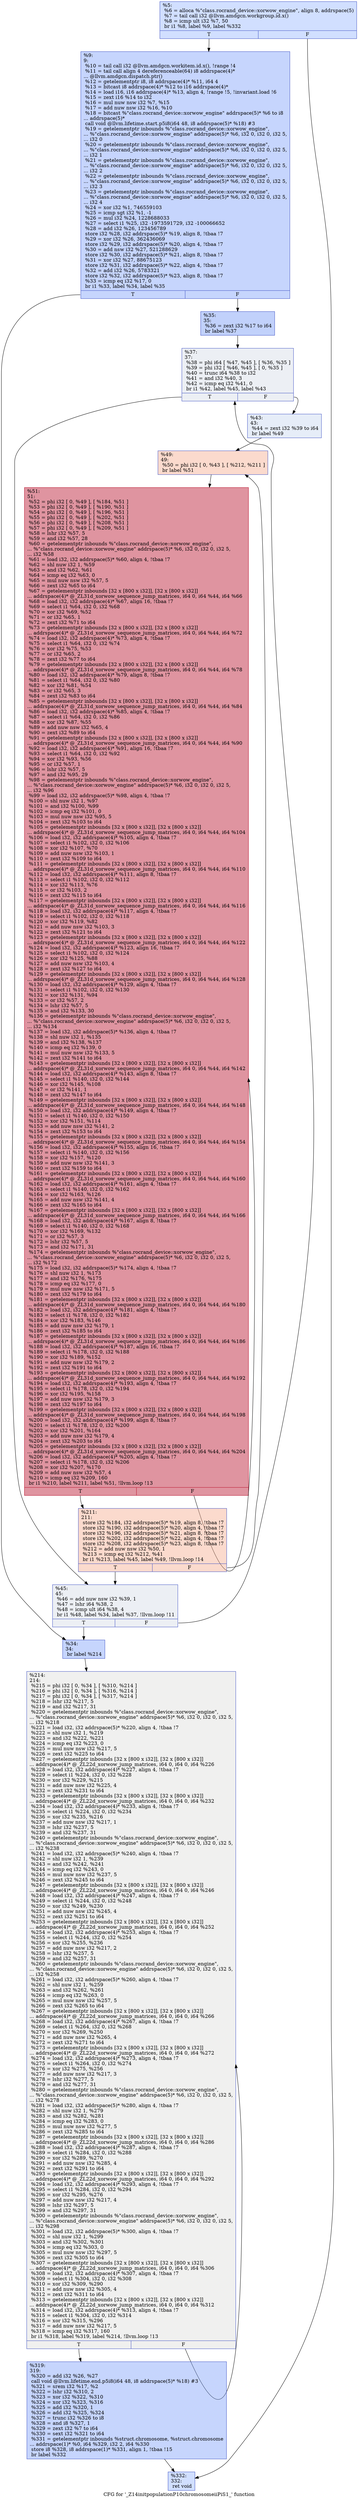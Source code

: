 digraph "CFG for '_Z14initpopulationP10chromosomeiiPiS1_' function" {
	label="CFG for '_Z14initpopulationP10chromosomeiiPiS1_' function";

	Node0x6579c60 [shape=record,color="#3d50c3ff", style=filled, fillcolor="#96b7ff70",label="{%5:\l  %6 = alloca %\"class.rocrand_device::xorwow_engine\", align 8, addrspace(5)\l  %7 = tail call i32 @llvm.amdgcn.workgroup.id.x()\l  %8 = icmp ult i32 %7, 50\l  br i1 %8, label %9, label %332\l|{<s0>T|<s1>F}}"];
	Node0x6579c60:s0 -> Node0x657e860;
	Node0x6579c60:s1 -> Node0x657a060;
	Node0x657e860 [shape=record,color="#3d50c3ff", style=filled, fillcolor="#7ea1fa70",label="{%9:\l9:                                                \l  %10 = tail call i32 @llvm.amdgcn.workitem.id.x(), !range !4\l  %11 = tail call align 4 dereferenceable(64) i8 addrspace(4)*\l... @llvm.amdgcn.dispatch.ptr()\l  %12 = getelementptr i8, i8 addrspace(4)* %11, i64 4\l  %13 = bitcast i8 addrspace(4)* %12 to i16 addrspace(4)*\l  %14 = load i16, i16 addrspace(4)* %13, align 4, !range !5, !invariant.load !6\l  %15 = zext i16 %14 to i32\l  %16 = mul nuw nsw i32 %7, %15\l  %17 = add nuw nsw i32 %16, %10\l  %18 = bitcast %\"class.rocrand_device::xorwow_engine\" addrspace(5)* %6 to i8\l... addrspace(5)*\l  call void @llvm.lifetime.start.p5i8(i64 48, i8 addrspace(5)* %18) #3\l  %19 = getelementptr inbounds %\"class.rocrand_device::xorwow_engine\",\l... %\"class.rocrand_device::xorwow_engine\" addrspace(5)* %6, i32 0, i32 0, i32 5,\l... i32 0\l  %20 = getelementptr inbounds %\"class.rocrand_device::xorwow_engine\",\l... %\"class.rocrand_device::xorwow_engine\" addrspace(5)* %6, i32 0, i32 0, i32 5,\l... i32 1\l  %21 = getelementptr inbounds %\"class.rocrand_device::xorwow_engine\",\l... %\"class.rocrand_device::xorwow_engine\" addrspace(5)* %6, i32 0, i32 0, i32 5,\l... i32 2\l  %22 = getelementptr inbounds %\"class.rocrand_device::xorwow_engine\",\l... %\"class.rocrand_device::xorwow_engine\" addrspace(5)* %6, i32 0, i32 0, i32 5,\l... i32 3\l  %23 = getelementptr inbounds %\"class.rocrand_device::xorwow_engine\",\l... %\"class.rocrand_device::xorwow_engine\" addrspace(5)* %6, i32 0, i32 0, i32 5,\l... i32 4\l  %24 = xor i32 %1, 746559103\l  %25 = icmp sgt i32 %1, -1\l  %26 = mul i32 %24, 1228688033\l  %27 = select i1 %25, i32 -1973591729, i32 -100066652\l  %28 = add i32 %26, 123456789\l  store i32 %28, i32 addrspace(5)* %19, align 8, !tbaa !7\l  %29 = xor i32 %26, 362436069\l  store i32 %29, i32 addrspace(5)* %20, align 4, !tbaa !7\l  %30 = add nsw i32 %27, 521288629\l  store i32 %30, i32 addrspace(5)* %21, align 8, !tbaa !7\l  %31 = xor i32 %27, 88675123\l  store i32 %31, i32 addrspace(5)* %22, align 4, !tbaa !7\l  %32 = add i32 %26, 5783321\l  store i32 %32, i32 addrspace(5)* %23, align 8, !tbaa !7\l  %33 = icmp eq i32 %17, 0\l  br i1 %33, label %34, label %35\l|{<s0>T|<s1>F}}"];
	Node0x657e860:s0 -> Node0x657b770;
	Node0x657e860:s1 -> Node0x6580b50;
	Node0x657b770 [shape=record,color="#3d50c3ff", style=filled, fillcolor="#7ea1fa70",label="{%34:\l34:                                               \l  br label %214\l}"];
	Node0x657b770 -> Node0x6580c90;
	Node0x6580b50 [shape=record,color="#3d50c3ff", style=filled, fillcolor="#7396f570",label="{%35:\l35:                                               \l  %36 = zext i32 %17 to i64\l  br label %37\l}"];
	Node0x6580b50 -> Node0x6580dc0;
	Node0x6580dc0 [shape=record,color="#3d50c3ff", style=filled, fillcolor="#d4dbe670",label="{%37:\l37:                                               \l  %38 = phi i64 [ %47, %45 ], [ %36, %35 ]\l  %39 = phi i32 [ %46, %45 ], [ 0, %35 ]\l  %40 = trunc i64 %38 to i32\l  %41 = and i32 %40, 3\l  %42 = icmp eq i32 %41, 0\l  br i1 %42, label %45, label %43\l|{<s0>T|<s1>F}}"];
	Node0x6580dc0:s0 -> Node0x6580e80;
	Node0x6580dc0:s1 -> Node0x6581270;
	Node0x6581270 [shape=record,color="#3d50c3ff", style=filled, fillcolor="#c7d7f070",label="{%43:\l43:                                               \l  %44 = zext i32 %39 to i64\l  br label %49\l}"];
	Node0x6581270 -> Node0x6581420;
	Node0x6580e80 [shape=record,color="#3d50c3ff", style=filled, fillcolor="#d4dbe670",label="{%45:\l45:                                               \l  %46 = add nuw nsw i32 %39, 1\l  %47 = lshr i64 %38, 2\l  %48 = icmp ult i64 %38, 4\l  br i1 %48, label %34, label %37, !llvm.loop !11\l|{<s0>T|<s1>F}}"];
	Node0x6580e80:s0 -> Node0x657b770;
	Node0x6580e80:s1 -> Node0x6580dc0;
	Node0x6581420 [shape=record,color="#3d50c3ff", style=filled, fillcolor="#f7ac8e70",label="{%49:\l49:                                               \l  %50 = phi i32 [ 0, %43 ], [ %212, %211 ]\l  br label %51\l}"];
	Node0x6581420 -> Node0x6581900;
	Node0x6581900 [shape=record,color="#b70d28ff", style=filled, fillcolor="#b70d2870",label="{%51:\l51:                                               \l  %52 = phi i32 [ 0, %49 ], [ %184, %51 ]\l  %53 = phi i32 [ 0, %49 ], [ %190, %51 ]\l  %54 = phi i32 [ 0, %49 ], [ %196, %51 ]\l  %55 = phi i32 [ 0, %49 ], [ %202, %51 ]\l  %56 = phi i32 [ 0, %49 ], [ %208, %51 ]\l  %57 = phi i32 [ 0, %49 ], [ %209, %51 ]\l  %58 = lshr i32 %57, 5\l  %59 = and i32 %57, 28\l  %60 = getelementptr inbounds %\"class.rocrand_device::xorwow_engine\",\l... %\"class.rocrand_device::xorwow_engine\" addrspace(5)* %6, i32 0, i32 0, i32 5,\l... i32 %58\l  %61 = load i32, i32 addrspace(5)* %60, align 4, !tbaa !7\l  %62 = shl nuw i32 1, %59\l  %63 = and i32 %62, %61\l  %64 = icmp eq i32 %63, 0\l  %65 = mul nuw nsw i32 %57, 5\l  %66 = zext i32 %65 to i64\l  %67 = getelementptr inbounds [32 x [800 x i32]], [32 x [800 x i32]]\l... addrspace(4)* @_ZL31d_xorwow_sequence_jump_matrices, i64 0, i64 %44, i64 %66\l  %68 = load i32, i32 addrspace(4)* %67, align 16, !tbaa !7\l  %69 = select i1 %64, i32 0, i32 %68\l  %70 = xor i32 %69, %52\l  %71 = or i32 %65, 1\l  %72 = zext i32 %71 to i64\l  %73 = getelementptr inbounds [32 x [800 x i32]], [32 x [800 x i32]]\l... addrspace(4)* @_ZL31d_xorwow_sequence_jump_matrices, i64 0, i64 %44, i64 %72\l  %74 = load i32, i32 addrspace(4)* %73, align 4, !tbaa !7\l  %75 = select i1 %64, i32 0, i32 %74\l  %76 = xor i32 %75, %53\l  %77 = or i32 %65, 2\l  %78 = zext i32 %77 to i64\l  %79 = getelementptr inbounds [32 x [800 x i32]], [32 x [800 x i32]]\l... addrspace(4)* @_ZL31d_xorwow_sequence_jump_matrices, i64 0, i64 %44, i64 %78\l  %80 = load i32, i32 addrspace(4)* %79, align 8, !tbaa !7\l  %81 = select i1 %64, i32 0, i32 %80\l  %82 = xor i32 %81, %54\l  %83 = or i32 %65, 3\l  %84 = zext i32 %83 to i64\l  %85 = getelementptr inbounds [32 x [800 x i32]], [32 x [800 x i32]]\l... addrspace(4)* @_ZL31d_xorwow_sequence_jump_matrices, i64 0, i64 %44, i64 %84\l  %86 = load i32, i32 addrspace(4)* %85, align 4, !tbaa !7\l  %87 = select i1 %64, i32 0, i32 %86\l  %88 = xor i32 %87, %55\l  %89 = add nuw nsw i32 %65, 4\l  %90 = zext i32 %89 to i64\l  %91 = getelementptr inbounds [32 x [800 x i32]], [32 x [800 x i32]]\l... addrspace(4)* @_ZL31d_xorwow_sequence_jump_matrices, i64 0, i64 %44, i64 %90\l  %92 = load i32, i32 addrspace(4)* %91, align 16, !tbaa !7\l  %93 = select i1 %64, i32 0, i32 %92\l  %94 = xor i32 %93, %56\l  %95 = or i32 %57, 1\l  %96 = lshr i32 %57, 5\l  %97 = and i32 %95, 29\l  %98 = getelementptr inbounds %\"class.rocrand_device::xorwow_engine\",\l... %\"class.rocrand_device::xorwow_engine\" addrspace(5)* %6, i32 0, i32 0, i32 5,\l... i32 %96\l  %99 = load i32, i32 addrspace(5)* %98, align 4, !tbaa !7\l  %100 = shl nuw i32 1, %97\l  %101 = and i32 %100, %99\l  %102 = icmp eq i32 %101, 0\l  %103 = mul nuw nsw i32 %95, 5\l  %104 = zext i32 %103 to i64\l  %105 = getelementptr inbounds [32 x [800 x i32]], [32 x [800 x i32]]\l... addrspace(4)* @_ZL31d_xorwow_sequence_jump_matrices, i64 0, i64 %44, i64 %104\l  %106 = load i32, i32 addrspace(4)* %105, align 4, !tbaa !7\l  %107 = select i1 %102, i32 0, i32 %106\l  %108 = xor i32 %107, %70\l  %109 = add nuw nsw i32 %103, 1\l  %110 = zext i32 %109 to i64\l  %111 = getelementptr inbounds [32 x [800 x i32]], [32 x [800 x i32]]\l... addrspace(4)* @_ZL31d_xorwow_sequence_jump_matrices, i64 0, i64 %44, i64 %110\l  %112 = load i32, i32 addrspace(4)* %111, align 8, !tbaa !7\l  %113 = select i1 %102, i32 0, i32 %112\l  %114 = xor i32 %113, %76\l  %115 = or i32 %103, 2\l  %116 = zext i32 %115 to i64\l  %117 = getelementptr inbounds [32 x [800 x i32]], [32 x [800 x i32]]\l... addrspace(4)* @_ZL31d_xorwow_sequence_jump_matrices, i64 0, i64 %44, i64 %116\l  %118 = load i32, i32 addrspace(4)* %117, align 4, !tbaa !7\l  %119 = select i1 %102, i32 0, i32 %118\l  %120 = xor i32 %119, %82\l  %121 = add nuw nsw i32 %103, 3\l  %122 = zext i32 %121 to i64\l  %123 = getelementptr inbounds [32 x [800 x i32]], [32 x [800 x i32]]\l... addrspace(4)* @_ZL31d_xorwow_sequence_jump_matrices, i64 0, i64 %44, i64 %122\l  %124 = load i32, i32 addrspace(4)* %123, align 16, !tbaa !7\l  %125 = select i1 %102, i32 0, i32 %124\l  %126 = xor i32 %125, %88\l  %127 = add nuw nsw i32 %103, 4\l  %128 = zext i32 %127 to i64\l  %129 = getelementptr inbounds [32 x [800 x i32]], [32 x [800 x i32]]\l... addrspace(4)* @_ZL31d_xorwow_sequence_jump_matrices, i64 0, i64 %44, i64 %128\l  %130 = load i32, i32 addrspace(4)* %129, align 4, !tbaa !7\l  %131 = select i1 %102, i32 0, i32 %130\l  %132 = xor i32 %131, %94\l  %133 = or i32 %57, 2\l  %134 = lshr i32 %57, 5\l  %135 = and i32 %133, 30\l  %136 = getelementptr inbounds %\"class.rocrand_device::xorwow_engine\",\l... %\"class.rocrand_device::xorwow_engine\" addrspace(5)* %6, i32 0, i32 0, i32 5,\l... i32 %134\l  %137 = load i32, i32 addrspace(5)* %136, align 4, !tbaa !7\l  %138 = shl nuw i32 1, %135\l  %139 = and i32 %138, %137\l  %140 = icmp eq i32 %139, 0\l  %141 = mul nuw nsw i32 %133, 5\l  %142 = zext i32 %141 to i64\l  %143 = getelementptr inbounds [32 x [800 x i32]], [32 x [800 x i32]]\l... addrspace(4)* @_ZL31d_xorwow_sequence_jump_matrices, i64 0, i64 %44, i64 %142\l  %144 = load i32, i32 addrspace(4)* %143, align 8, !tbaa !7\l  %145 = select i1 %140, i32 0, i32 %144\l  %146 = xor i32 %145, %108\l  %147 = or i32 %141, 1\l  %148 = zext i32 %147 to i64\l  %149 = getelementptr inbounds [32 x [800 x i32]], [32 x [800 x i32]]\l... addrspace(4)* @_ZL31d_xorwow_sequence_jump_matrices, i64 0, i64 %44, i64 %148\l  %150 = load i32, i32 addrspace(4)* %149, align 4, !tbaa !7\l  %151 = select i1 %140, i32 0, i32 %150\l  %152 = xor i32 %151, %114\l  %153 = add nuw nsw i32 %141, 2\l  %154 = zext i32 %153 to i64\l  %155 = getelementptr inbounds [32 x [800 x i32]], [32 x [800 x i32]]\l... addrspace(4)* @_ZL31d_xorwow_sequence_jump_matrices, i64 0, i64 %44, i64 %154\l  %156 = load i32, i32 addrspace(4)* %155, align 16, !tbaa !7\l  %157 = select i1 %140, i32 0, i32 %156\l  %158 = xor i32 %157, %120\l  %159 = add nuw nsw i32 %141, 3\l  %160 = zext i32 %159 to i64\l  %161 = getelementptr inbounds [32 x [800 x i32]], [32 x [800 x i32]]\l... addrspace(4)* @_ZL31d_xorwow_sequence_jump_matrices, i64 0, i64 %44, i64 %160\l  %162 = load i32, i32 addrspace(4)* %161, align 4, !tbaa !7\l  %163 = select i1 %140, i32 0, i32 %162\l  %164 = xor i32 %163, %126\l  %165 = add nuw nsw i32 %141, 4\l  %166 = zext i32 %165 to i64\l  %167 = getelementptr inbounds [32 x [800 x i32]], [32 x [800 x i32]]\l... addrspace(4)* @_ZL31d_xorwow_sequence_jump_matrices, i64 0, i64 %44, i64 %166\l  %168 = load i32, i32 addrspace(4)* %167, align 8, !tbaa !7\l  %169 = select i1 %140, i32 0, i32 %168\l  %170 = xor i32 %169, %132\l  %171 = or i32 %57, 3\l  %172 = lshr i32 %57, 5\l  %173 = and i32 %171, 31\l  %174 = getelementptr inbounds %\"class.rocrand_device::xorwow_engine\",\l... %\"class.rocrand_device::xorwow_engine\" addrspace(5)* %6, i32 0, i32 0, i32 5,\l... i32 %172\l  %175 = load i32, i32 addrspace(5)* %174, align 4, !tbaa !7\l  %176 = shl nuw i32 1, %173\l  %177 = and i32 %176, %175\l  %178 = icmp eq i32 %177, 0\l  %179 = mul nuw nsw i32 %171, 5\l  %180 = zext i32 %179 to i64\l  %181 = getelementptr inbounds [32 x [800 x i32]], [32 x [800 x i32]]\l... addrspace(4)* @_ZL31d_xorwow_sequence_jump_matrices, i64 0, i64 %44, i64 %180\l  %182 = load i32, i32 addrspace(4)* %181, align 4, !tbaa !7\l  %183 = select i1 %178, i32 0, i32 %182\l  %184 = xor i32 %183, %146\l  %185 = add nuw nsw i32 %179, 1\l  %186 = zext i32 %185 to i64\l  %187 = getelementptr inbounds [32 x [800 x i32]], [32 x [800 x i32]]\l... addrspace(4)* @_ZL31d_xorwow_sequence_jump_matrices, i64 0, i64 %44, i64 %186\l  %188 = load i32, i32 addrspace(4)* %187, align 16, !tbaa !7\l  %189 = select i1 %178, i32 0, i32 %188\l  %190 = xor i32 %189, %152\l  %191 = add nuw nsw i32 %179, 2\l  %192 = zext i32 %191 to i64\l  %193 = getelementptr inbounds [32 x [800 x i32]], [32 x [800 x i32]]\l... addrspace(4)* @_ZL31d_xorwow_sequence_jump_matrices, i64 0, i64 %44, i64 %192\l  %194 = load i32, i32 addrspace(4)* %193, align 4, !tbaa !7\l  %195 = select i1 %178, i32 0, i32 %194\l  %196 = xor i32 %195, %158\l  %197 = add nuw nsw i32 %179, 3\l  %198 = zext i32 %197 to i64\l  %199 = getelementptr inbounds [32 x [800 x i32]], [32 x [800 x i32]]\l... addrspace(4)* @_ZL31d_xorwow_sequence_jump_matrices, i64 0, i64 %44, i64 %198\l  %200 = load i32, i32 addrspace(4)* %199, align 8, !tbaa !7\l  %201 = select i1 %178, i32 0, i32 %200\l  %202 = xor i32 %201, %164\l  %203 = add nuw nsw i32 %179, 4\l  %204 = zext i32 %203 to i64\l  %205 = getelementptr inbounds [32 x [800 x i32]], [32 x [800 x i32]]\l... addrspace(4)* @_ZL31d_xorwow_sequence_jump_matrices, i64 0, i64 %44, i64 %204\l  %206 = load i32, i32 addrspace(4)* %205, align 4, !tbaa !7\l  %207 = select i1 %178, i32 0, i32 %206\l  %208 = xor i32 %207, %170\l  %209 = add nuw nsw i32 %57, 4\l  %210 = icmp eq i32 %209, 160\l  br i1 %210, label %211, label %51, !llvm.loop !13\l|{<s0>T|<s1>F}}"];
	Node0x6581900:s0 -> Node0x65817c0;
	Node0x6581900:s1 -> Node0x6581900;
	Node0x65817c0 [shape=record,color="#3d50c3ff", style=filled, fillcolor="#f7ac8e70",label="{%211:\l211:                                              \l  store i32 %184, i32 addrspace(5)* %19, align 8, !tbaa !7\l  store i32 %190, i32 addrspace(5)* %20, align 4, !tbaa !7\l  store i32 %196, i32 addrspace(5)* %21, align 8, !tbaa !7\l  store i32 %202, i32 addrspace(5)* %22, align 4, !tbaa !7\l  store i32 %208, i32 addrspace(5)* %23, align 8, !tbaa !7\l  %212 = add nuw nsw i32 %50, 1\l  %213 = icmp eq i32 %212, %41\l  br i1 %213, label %45, label %49, !llvm.loop !14\l|{<s0>T|<s1>F}}"];
	Node0x65817c0:s0 -> Node0x6580e80;
	Node0x65817c0:s1 -> Node0x6581420;
	Node0x6580c90 [shape=record,color="#3d50c3ff", style=filled, fillcolor="#dedcdb70",label="{%214:\l214:                                              \l  %215 = phi i32 [ 0, %34 ], [ %310, %214 ]\l  %216 = phi i32 [ 0, %34 ], [ %316, %214 ]\l  %217 = phi i32 [ 0, %34 ], [ %317, %214 ]\l  %218 = lshr i32 %217, 5\l  %219 = and i32 %217, 31\l  %220 = getelementptr inbounds %\"class.rocrand_device::xorwow_engine\",\l... %\"class.rocrand_device::xorwow_engine\" addrspace(5)* %6, i32 0, i32 0, i32 5,\l... i32 %218\l  %221 = load i32, i32 addrspace(5)* %220, align 4, !tbaa !7\l  %222 = shl nuw i32 1, %219\l  %223 = and i32 %222, %221\l  %224 = icmp eq i32 %223, 0\l  %225 = mul nuw nsw i32 %217, 5\l  %226 = zext i32 %225 to i64\l  %227 = getelementptr inbounds [32 x [800 x i32]], [32 x [800 x i32]]\l... addrspace(4)* @_ZL22d_xorwow_jump_matrices, i64 0, i64 0, i64 %226\l  %228 = load i32, i32 addrspace(4)* %227, align 4, !tbaa !7\l  %229 = select i1 %224, i32 0, i32 %228\l  %230 = xor i32 %229, %215\l  %231 = add nuw nsw i32 %225, 4\l  %232 = zext i32 %231 to i64\l  %233 = getelementptr inbounds [32 x [800 x i32]], [32 x [800 x i32]]\l... addrspace(4)* @_ZL22d_xorwow_jump_matrices, i64 0, i64 0, i64 %232\l  %234 = load i32, i32 addrspace(4)* %233, align 4, !tbaa !7\l  %235 = select i1 %224, i32 0, i32 %234\l  %236 = xor i32 %235, %216\l  %237 = add nuw nsw i32 %217, 1\l  %238 = lshr i32 %237, 5\l  %239 = and i32 %237, 31\l  %240 = getelementptr inbounds %\"class.rocrand_device::xorwow_engine\",\l... %\"class.rocrand_device::xorwow_engine\" addrspace(5)* %6, i32 0, i32 0, i32 5,\l... i32 %238\l  %241 = load i32, i32 addrspace(5)* %240, align 4, !tbaa !7\l  %242 = shl nuw i32 1, %239\l  %243 = and i32 %242, %241\l  %244 = icmp eq i32 %243, 0\l  %245 = mul nuw nsw i32 %237, 5\l  %246 = zext i32 %245 to i64\l  %247 = getelementptr inbounds [32 x [800 x i32]], [32 x [800 x i32]]\l... addrspace(4)* @_ZL22d_xorwow_jump_matrices, i64 0, i64 0, i64 %246\l  %248 = load i32, i32 addrspace(4)* %247, align 4, !tbaa !7\l  %249 = select i1 %244, i32 0, i32 %248\l  %250 = xor i32 %249, %230\l  %251 = add nuw nsw i32 %245, 4\l  %252 = zext i32 %251 to i64\l  %253 = getelementptr inbounds [32 x [800 x i32]], [32 x [800 x i32]]\l... addrspace(4)* @_ZL22d_xorwow_jump_matrices, i64 0, i64 0, i64 %252\l  %254 = load i32, i32 addrspace(4)* %253, align 4, !tbaa !7\l  %255 = select i1 %244, i32 0, i32 %254\l  %256 = xor i32 %255, %236\l  %257 = add nuw nsw i32 %217, 2\l  %258 = lshr i32 %257, 5\l  %259 = and i32 %257, 31\l  %260 = getelementptr inbounds %\"class.rocrand_device::xorwow_engine\",\l... %\"class.rocrand_device::xorwow_engine\" addrspace(5)* %6, i32 0, i32 0, i32 5,\l... i32 %258\l  %261 = load i32, i32 addrspace(5)* %260, align 4, !tbaa !7\l  %262 = shl nuw i32 1, %259\l  %263 = and i32 %262, %261\l  %264 = icmp eq i32 %263, 0\l  %265 = mul nuw nsw i32 %257, 5\l  %266 = zext i32 %265 to i64\l  %267 = getelementptr inbounds [32 x [800 x i32]], [32 x [800 x i32]]\l... addrspace(4)* @_ZL22d_xorwow_jump_matrices, i64 0, i64 0, i64 %266\l  %268 = load i32, i32 addrspace(4)* %267, align 4, !tbaa !7\l  %269 = select i1 %264, i32 0, i32 %268\l  %270 = xor i32 %269, %250\l  %271 = add nuw nsw i32 %265, 4\l  %272 = zext i32 %271 to i64\l  %273 = getelementptr inbounds [32 x [800 x i32]], [32 x [800 x i32]]\l... addrspace(4)* @_ZL22d_xorwow_jump_matrices, i64 0, i64 0, i64 %272\l  %274 = load i32, i32 addrspace(4)* %273, align 4, !tbaa !7\l  %275 = select i1 %264, i32 0, i32 %274\l  %276 = xor i32 %275, %256\l  %277 = add nuw nsw i32 %217, 3\l  %278 = lshr i32 %277, 5\l  %279 = and i32 %277, 31\l  %280 = getelementptr inbounds %\"class.rocrand_device::xorwow_engine\",\l... %\"class.rocrand_device::xorwow_engine\" addrspace(5)* %6, i32 0, i32 0, i32 5,\l... i32 %278\l  %281 = load i32, i32 addrspace(5)* %280, align 4, !tbaa !7\l  %282 = shl nuw i32 1, %279\l  %283 = and i32 %282, %281\l  %284 = icmp eq i32 %283, 0\l  %285 = mul nuw nsw i32 %277, 5\l  %286 = zext i32 %285 to i64\l  %287 = getelementptr inbounds [32 x [800 x i32]], [32 x [800 x i32]]\l... addrspace(4)* @_ZL22d_xorwow_jump_matrices, i64 0, i64 0, i64 %286\l  %288 = load i32, i32 addrspace(4)* %287, align 4, !tbaa !7\l  %289 = select i1 %284, i32 0, i32 %288\l  %290 = xor i32 %289, %270\l  %291 = add nuw nsw i32 %285, 4\l  %292 = zext i32 %291 to i64\l  %293 = getelementptr inbounds [32 x [800 x i32]], [32 x [800 x i32]]\l... addrspace(4)* @_ZL22d_xorwow_jump_matrices, i64 0, i64 0, i64 %292\l  %294 = load i32, i32 addrspace(4)* %293, align 4, !tbaa !7\l  %295 = select i1 %284, i32 0, i32 %294\l  %296 = xor i32 %295, %276\l  %297 = add nuw nsw i32 %217, 4\l  %298 = lshr i32 %297, 5\l  %299 = and i32 %297, 31\l  %300 = getelementptr inbounds %\"class.rocrand_device::xorwow_engine\",\l... %\"class.rocrand_device::xorwow_engine\" addrspace(5)* %6, i32 0, i32 0, i32 5,\l... i32 %298\l  %301 = load i32, i32 addrspace(5)* %300, align 4, !tbaa !7\l  %302 = shl nuw i32 1, %299\l  %303 = and i32 %302, %301\l  %304 = icmp eq i32 %303, 0\l  %305 = mul nuw nsw i32 %297, 5\l  %306 = zext i32 %305 to i64\l  %307 = getelementptr inbounds [32 x [800 x i32]], [32 x [800 x i32]]\l... addrspace(4)* @_ZL22d_xorwow_jump_matrices, i64 0, i64 0, i64 %306\l  %308 = load i32, i32 addrspace(4)* %307, align 4, !tbaa !7\l  %309 = select i1 %304, i32 0, i32 %308\l  %310 = xor i32 %309, %290\l  %311 = add nuw nsw i32 %305, 4\l  %312 = zext i32 %311 to i64\l  %313 = getelementptr inbounds [32 x [800 x i32]], [32 x [800 x i32]]\l... addrspace(4)* @_ZL22d_xorwow_jump_matrices, i64 0, i64 0, i64 %312\l  %314 = load i32, i32 addrspace(4)* %313, align 4, !tbaa !7\l  %315 = select i1 %304, i32 0, i32 %314\l  %316 = xor i32 %315, %296\l  %317 = add nuw nsw i32 %217, 5\l  %318 = icmp eq i32 %317, 160\l  br i1 %318, label %319, label %214, !llvm.loop !13\l|{<s0>T|<s1>F}}"];
	Node0x6580c90:s0 -> Node0x65828d0;
	Node0x6580c90:s1 -> Node0x6580c90;
	Node0x65828d0 [shape=record,color="#3d50c3ff", style=filled, fillcolor="#7ea1fa70",label="{%319:\l319:                                              \l  %320 = add i32 %26, %27\l  call void @llvm.lifetime.end.p5i8(i64 48, i8 addrspace(5)* %18) #3\l  %321 = srem i32 %17, %2\l  %322 = lshr i32 %310, 2\l  %323 = xor i32 %322, %310\l  %324 = xor i32 %323, %316\l  %325 = add i32 %320, 1\l  %326 = add i32 %325, %324\l  %327 = trunc i32 %326 to i8\l  %328 = and i8 %327, 1\l  %329 = zext i32 %7 to i64\l  %330 = sext i32 %321 to i64\l  %331 = getelementptr inbounds %struct.chromosome, %struct.chromosome\l... addrspace(1)* %0, i64 %329, i32 2, i64 %330\l  store i8 %328, i8 addrspace(1)* %331, align 1, !tbaa !15\l  br label %332\l}"];
	Node0x65828d0 -> Node0x657a060;
	Node0x657a060 [shape=record,color="#3d50c3ff", style=filled, fillcolor="#96b7ff70",label="{%332:\l332:                                              \l  ret void\l}"];
}
